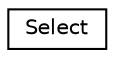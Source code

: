digraph "Graphical Class Hierarchy"
{
 // LATEX_PDF_SIZE
  edge [fontname="Helvetica",fontsize="10",labelfontname="Helvetica",labelfontsize="10"];
  node [fontname="Helvetica",fontsize="10",shape=record];
  rankdir="LR";
  Node0 [label="Select",height=0.2,width=0.4,color="black", fillcolor="white", style="filled",URL="$structSelect.html",tooltip=" "];
}
